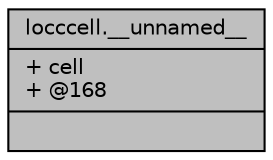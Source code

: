 digraph "locccell.__unnamed__"
{
 // INTERACTIVE_SVG=YES
  bgcolor="transparent";
  edge [fontname="Helvetica",fontsize="10",labelfontname="Helvetica",labelfontsize="10"];
  node [fontname="Helvetica",fontsize="10",shape=record];
  Node298 [label="{locccell.__unnamed__\n|+ cell\l+ @168\l|}",height=0.2,width=0.4,color="black", fillcolor="grey75", style="filled", fontcolor="black"];
}
